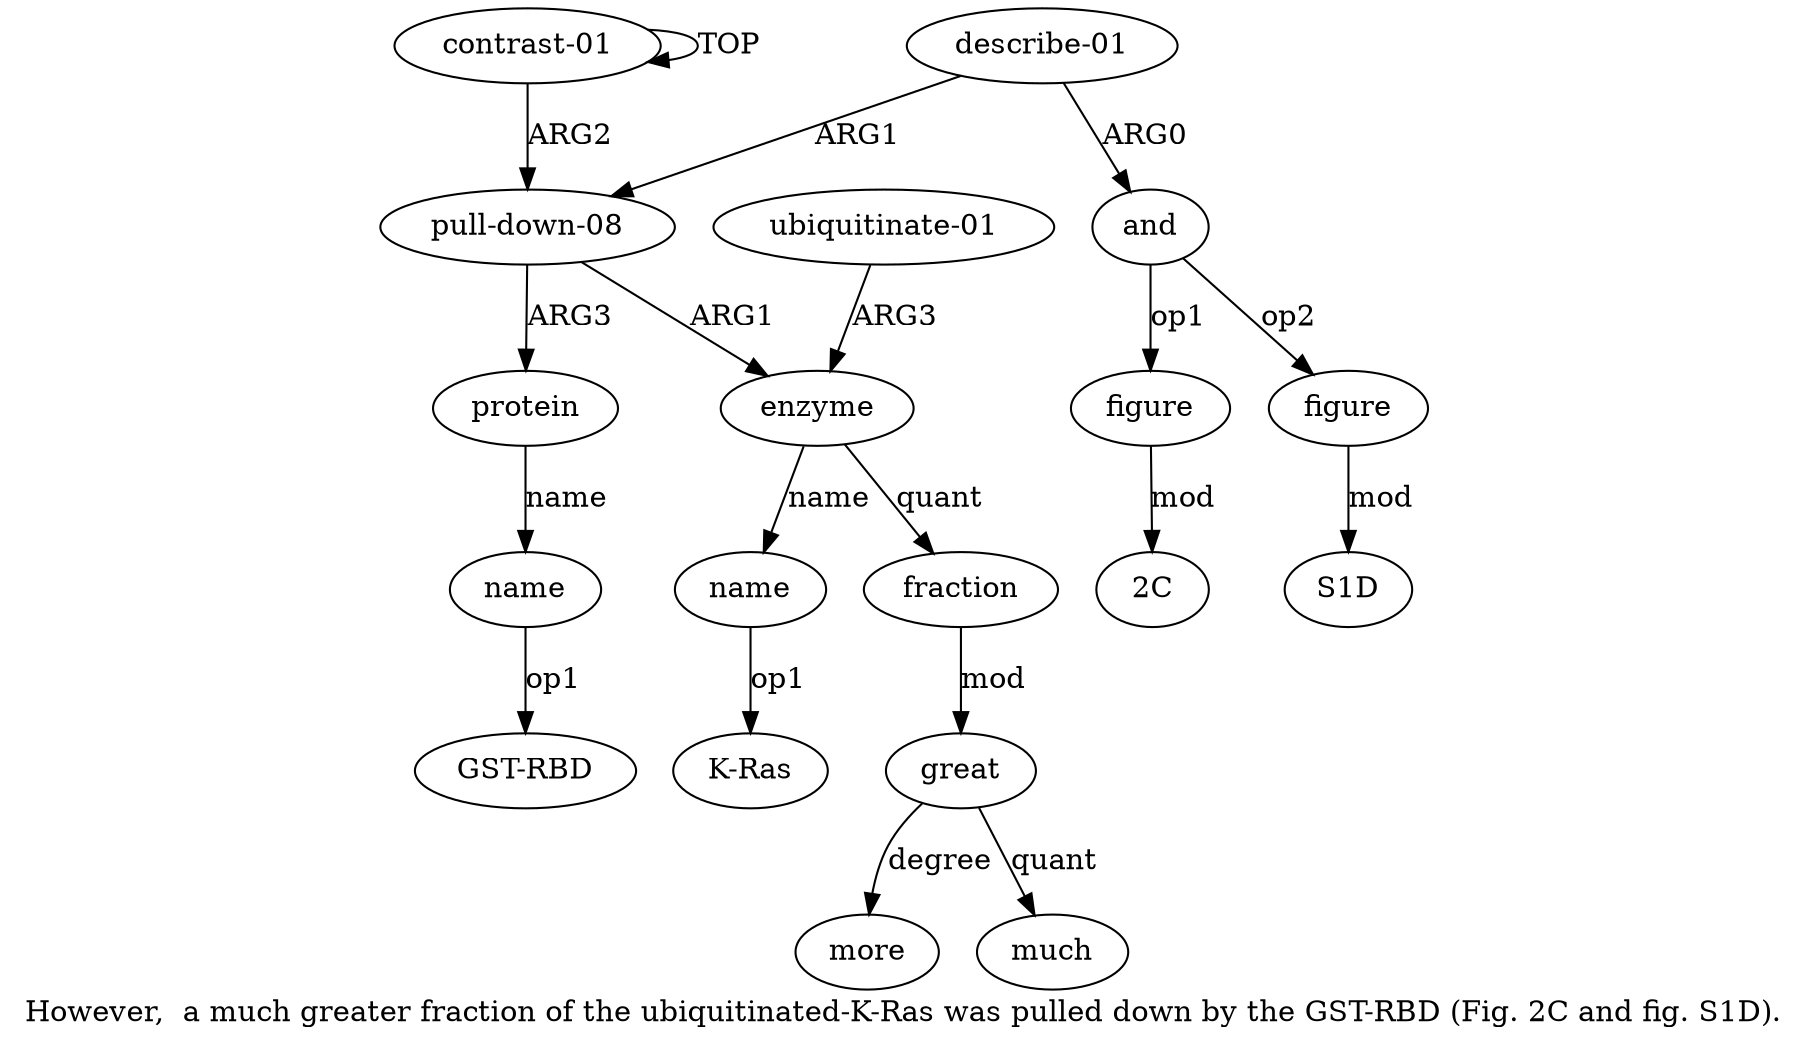 digraph  {
	graph [label="However,  a much greater fraction of the ubiquitinated-K-Ras was pulled down by the GST-RBD (Fig. 2C and fig. S1D)."];
	node [label="\N"];
	a14	 [color=black,
		gold_ind=14,
		gold_label=figure,
		label=figure,
		test_ind=14,
		test_label=figure];
	"a14 S1D"	 [color=black,
		gold_ind=-1,
		gold_label=S1D,
		label=S1D,
		test_ind=-1,
		test_label=S1D];
	a14 -> "a14 S1D" [key=0,
	color=black,
	gold_label=mod,
	label=mod,
	test_label=mod];
"a3 K-Ras" [color=black,
	gold_ind=-1,
	gold_label="K-Ras",
	label="K-Ras",
	test_ind=-1,
	test_label="K-Ras"];
a11 [color=black,
	gold_ind=11,
	gold_label="describe-01",
	label="describe-01",
	test_ind=11,
	test_label="describe-01"];
a12 [color=black,
	gold_ind=12,
	gold_label=and,
	label=and,
	test_ind=12,
	test_label=and];
a11 -> a12 [key=0,
color=black,
gold_label=ARG0,
label=ARG0,
test_label=ARG0];
a1 [color=black,
gold_ind=1,
gold_label="pull-down-08",
label="pull-down-08",
test_ind=1,
test_label="pull-down-08"];
a11 -> a1 [key=0,
color=black,
gold_label=ARG1,
label=ARG1,
test_label=ARG1];
a10 [color=black,
gold_ind=10,
gold_label=name,
label=name,
test_ind=10,
test_label=name];
"a10 GST-RBD" [color=black,
gold_ind=-1,
gold_label="GST-RBD",
label="GST-RBD",
test_ind=-1,
test_label="GST-RBD"];
a10 -> "a10 GST-RBD" [key=0,
color=black,
gold_label=op1,
label=op1,
test_label=op1];
a13 [color=black,
gold_ind=13,
gold_label=figure,
label=figure,
test_ind=13,
test_label=figure];
"a13 2C" [color=black,
gold_ind=-1,
gold_label="2C",
label="2C",
test_ind=-1,
test_label="2C"];
a13 -> "a13 2C" [key=0,
color=black,
gold_label=mod,
label=mod,
test_label=mod];
a12 -> a14 [key=0,
color=black,
gold_label=op2,
label=op2,
test_label=op2];
a12 -> a13 [key=0,
color=black,
gold_label=op1,
label=op1,
test_label=op1];
a2 [color=black,
gold_ind=2,
gold_label=enzyme,
label=enzyme,
test_ind=2,
test_label=enzyme];
a1 -> a2 [key=0,
color=black,
gold_label=ARG1,
label=ARG1,
test_label=ARG1];
a9 [color=black,
gold_ind=9,
gold_label=protein,
label=protein,
test_ind=9,
test_label=protein];
a1 -> a9 [key=0,
color=black,
gold_label=ARG3,
label=ARG3,
test_label=ARG3];
a0 [color=black,
gold_ind=0,
gold_label="contrast-01",
label="contrast-01",
test_ind=0,
test_label="contrast-01"];
a0 -> a1 [key=0,
color=black,
gold_label=ARG2,
label=ARG2,
test_label=ARG2];
a0 -> a0 [key=0,
color=black,
gold_label=TOP,
label=TOP,
test_label=TOP];
a3 [color=black,
gold_ind=3,
gold_label=name,
label=name,
test_ind=3,
test_label=name];
a3 -> "a3 K-Ras" [key=0,
color=black,
gold_label=op1,
label=op1,
test_label=op1];
a2 -> a3 [key=0,
color=black,
gold_label=name,
label=name,
test_label=name];
a5 [color=black,
gold_ind=5,
gold_label=fraction,
label=fraction,
test_ind=5,
test_label=fraction];
a2 -> a5 [key=0,
color=black,
gold_label=quant,
label=quant,
test_label=quant];
a6 [color=black,
gold_ind=6,
gold_label=great,
label=great,
test_ind=6,
test_label=great];
a5 -> a6 [key=0,
color=black,
gold_label=mod,
label=mod,
test_label=mod];
a4 [color=black,
gold_ind=4,
gold_label="ubiquitinate-01",
label="ubiquitinate-01",
test_ind=4,
test_label="ubiquitinate-01"];
a4 -> a2 [key=0,
color=black,
gold_label=ARG3,
label=ARG3,
test_label=ARG3];
a7 [color=black,
gold_ind=7,
gold_label=more,
label=more,
test_ind=7,
test_label=more];
a6 -> a7 [key=0,
color=black,
gold_label=degree,
label=degree,
test_label=degree];
a8 [color=black,
gold_ind=8,
gold_label=much,
label=much,
test_ind=8,
test_label=much];
a6 -> a8 [key=0,
color=black,
gold_label=quant,
label=quant,
test_label=quant];
a9 -> a10 [key=0,
color=black,
gold_label=name,
label=name,
test_label=name];
}

